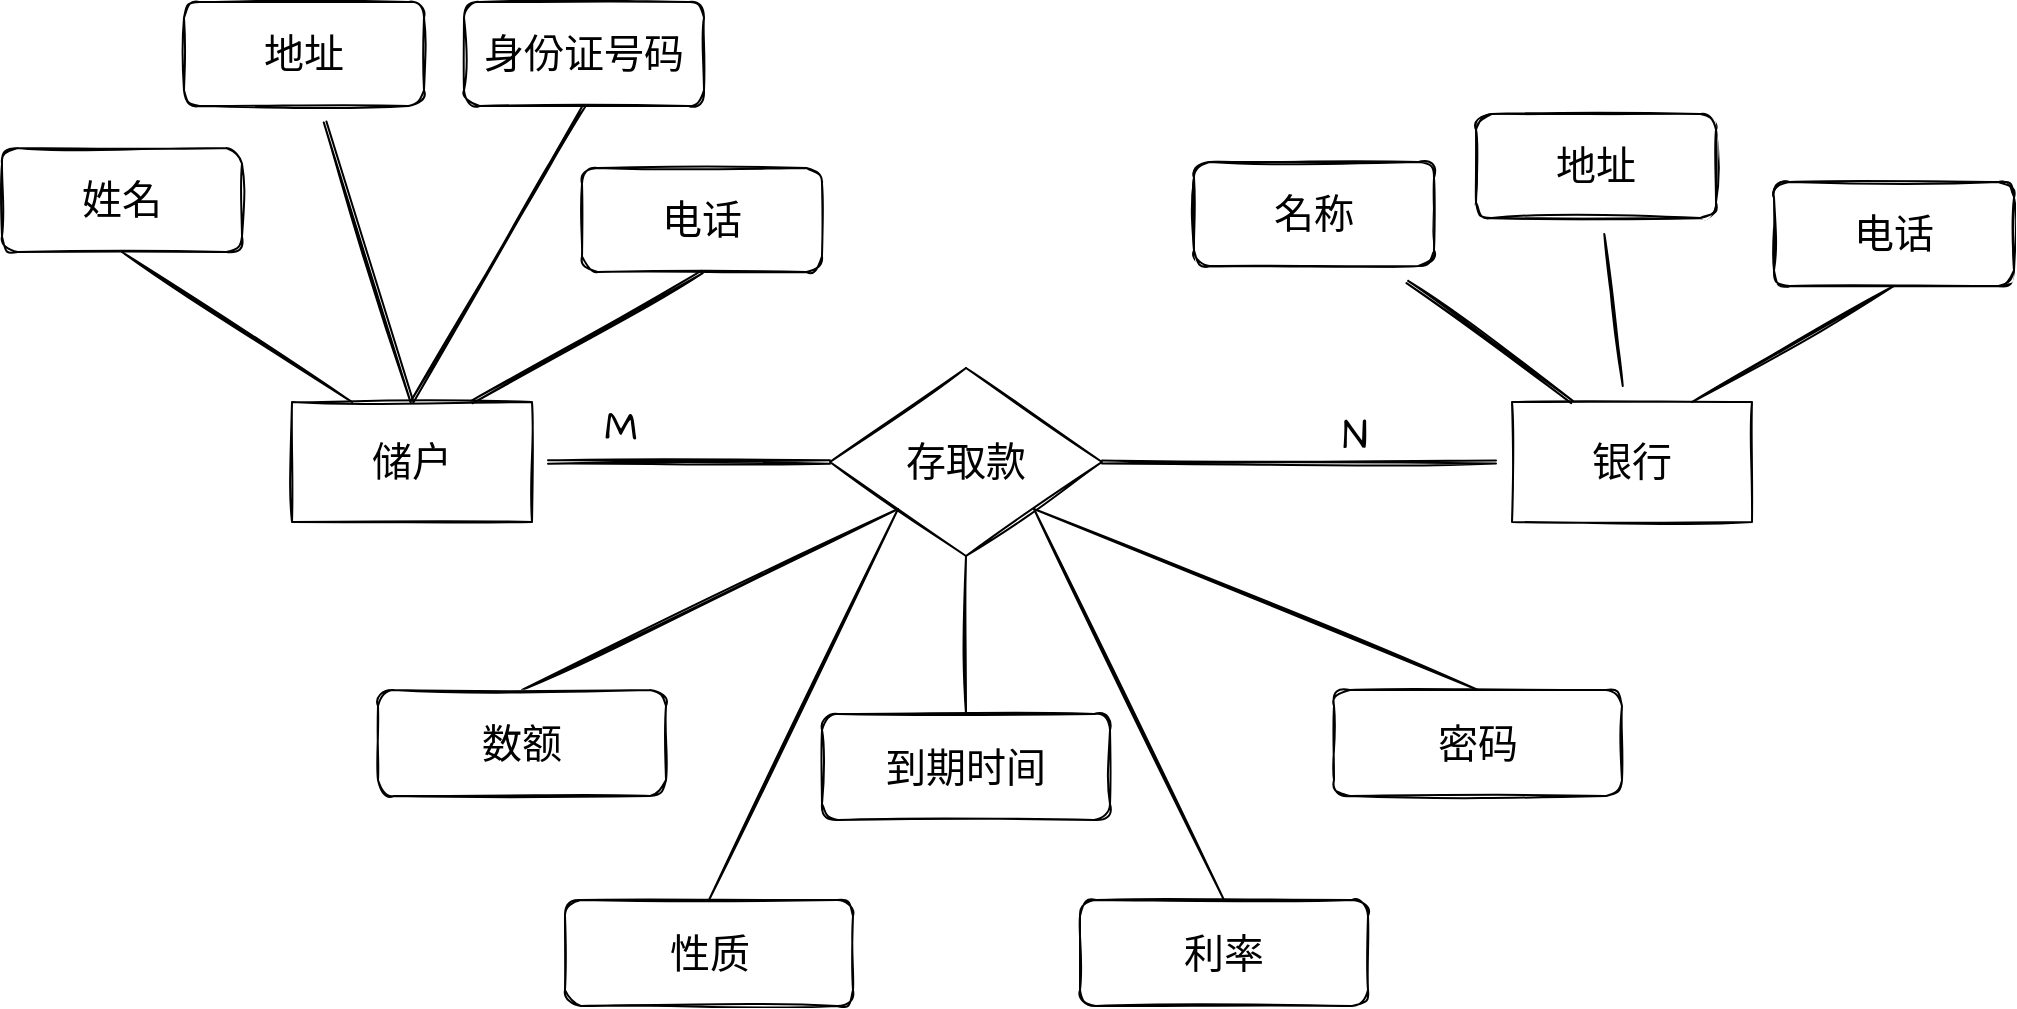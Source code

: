 <mxfile version="15.5.9" type="github">
  <diagram id="lrhLsJX2yUSMlCCj1Gpn" name="Page-1">
    <mxGraphModel dx="1584" dy="1452" grid="0" gridSize="10" guides="1" tooltips="1" connect="1" arrows="1" fold="1" page="0" pageScale="1" pageWidth="827" pageHeight="1169" math="0" shadow="0">
      <root>
        <mxCell id="0" />
        <mxCell id="1" parent="0" />
        <mxCell id="bmkUaZgau6YD2sTPp1_z-1" value="存取款" style="rhombus;whiteSpace=wrap;html=1;sketch=1;hachureGap=4;pointerEvents=0;fontFamily=Architects Daughter;fontSource=https%3A%2F%2Ffonts.googleapis.com%2Fcss%3Ffamily%3DArchitects%2BDaughter;fontSize=20;" vertex="1" parent="1">
          <mxGeometry x="277" y="137" width="136" height="94" as="geometry" />
        </mxCell>
        <mxCell id="bmkUaZgau6YD2sTPp1_z-10" value="" style="edgeStyle=none;shape=link;rounded=0;sketch=1;hachureGap=4;orthogonalLoop=1;jettySize=auto;html=1;fontFamily=Architects Daughter;fontSource=https%3A%2F%2Ffonts.googleapis.com%2Fcss%3Ffamily%3DArchitects%2BDaughter;fontSize=16;endArrow=open;sourcePerimeterSpacing=8;targetPerimeterSpacing=8;width=1.429;entryX=1;entryY=0.5;entryDx=0;entryDy=0;" edge="1" parent="1" source="bmkUaZgau6YD2sTPp1_z-2" target="bmkUaZgau6YD2sTPp1_z-1">
          <mxGeometry relative="1" as="geometry">
            <mxPoint x="486.0" y="184" as="targetPoint" />
          </mxGeometry>
        </mxCell>
        <mxCell id="bmkUaZgau6YD2sTPp1_z-2" value="银行" style="rounded=0;whiteSpace=wrap;html=1;sketch=1;hachureGap=4;pointerEvents=0;fontFamily=Architects Daughter;fontSource=https%3A%2F%2Ffonts.googleapis.com%2Fcss%3Ffamily%3DArchitects%2BDaughter;fontSize=20;" vertex="1" parent="1">
          <mxGeometry x="618" y="154" width="120" height="60" as="geometry" />
        </mxCell>
        <mxCell id="bmkUaZgau6YD2sTPp1_z-9" value="" style="edgeStyle=none;shape=link;rounded=0;sketch=1;hachureGap=4;orthogonalLoop=1;jettySize=auto;html=1;fontFamily=Architects Daughter;fontSource=https%3A%2F%2Ffonts.googleapis.com%2Fcss%3Ffamily%3DArchitects%2BDaughter;fontSize=16;endArrow=open;sourcePerimeterSpacing=8;targetPerimeterSpacing=8;width=1.667;entryX=0;entryY=0.5;entryDx=0;entryDy=0;" edge="1" parent="1" target="bmkUaZgau6YD2sTPp1_z-1">
          <mxGeometry relative="1" as="geometry">
            <mxPoint x="136" y="184" as="sourcePoint" />
            <mxPoint x="232" y="184" as="targetPoint" />
          </mxGeometry>
        </mxCell>
        <mxCell id="bmkUaZgau6YD2sTPp1_z-3" value="储户" style="rounded=0;whiteSpace=wrap;html=1;sketch=1;hachureGap=4;pointerEvents=0;fontFamily=Architects Daughter;fontSource=https%3A%2F%2Ffonts.googleapis.com%2Fcss%3Ffamily%3DArchitects%2BDaughter;fontSize=20;" vertex="1" parent="1">
          <mxGeometry x="8" y="154" width="120" height="60" as="geometry" />
        </mxCell>
        <mxCell id="bmkUaZgau6YD2sTPp1_z-6" value="M" style="text;html=1;align=center;verticalAlign=middle;resizable=0;points=[];autosize=1;strokeColor=none;fillColor=none;sketch=1;hachureGap=4;pointerEvents=0;fontFamily=Architects Daughter;fontSource=https%3A%2F%2Ffonts.googleapis.com%2Fcss%3Ffamily%3DArchitects%2BDaughter;fontSize=20;" vertex="1" parent="1">
          <mxGeometry x="157" y="152" width="29" height="28" as="geometry" />
        </mxCell>
        <mxCell id="bmkUaZgau6YD2sTPp1_z-7" value="N" style="text;html=1;align=center;verticalAlign=middle;resizable=0;points=[];autosize=1;strokeColor=none;fillColor=none;sketch=1;hachureGap=4;pointerEvents=0;fontFamily=Architects Daughter;fontSource=https%3A%2F%2Ffonts.googleapis.com%2Fcss%3Ffamily%3DArchitects%2BDaughter;fontSize=20;" vertex="1" parent="1">
          <mxGeometry x="526" y="156" width="26" height="28" as="geometry" />
        </mxCell>
        <mxCell id="bmkUaZgau6YD2sTPp1_z-15" value="" style="edgeStyle=none;shape=link;rounded=0;sketch=1;hachureGap=4;orthogonalLoop=1;jettySize=auto;html=1;fontFamily=Architects Daughter;fontSource=https%3A%2F%2Ffonts.googleapis.com%2Fcss%3Ffamily%3DArchitects%2BDaughter;fontSize=16;endArrow=open;sourcePerimeterSpacing=8;targetPerimeterSpacing=8;entryX=0.25;entryY=0;entryDx=0;entryDy=0;width=1.429;" edge="1" parent="1" source="bmkUaZgau6YD2sTPp1_z-11" target="bmkUaZgau6YD2sTPp1_z-2">
          <mxGeometry relative="1" as="geometry" />
        </mxCell>
        <mxCell id="bmkUaZgau6YD2sTPp1_z-11" value="名称" style="rounded=1;whiteSpace=wrap;html=1;sketch=1;hachureGap=4;pointerEvents=0;fontFamily=Architects Daughter;fontSource=https%3A%2F%2Ffonts.googleapis.com%2Fcss%3Ffamily%3DArchitects%2BDaughter;fontSize=20;" vertex="1" parent="1">
          <mxGeometry x="459" y="34" width="120" height="52" as="geometry" />
        </mxCell>
        <mxCell id="bmkUaZgau6YD2sTPp1_z-14" value="" style="edgeStyle=none;shape=link;rounded=0;sketch=1;hachureGap=4;orthogonalLoop=1;jettySize=auto;html=1;fontFamily=Architects Daughter;fontSource=https%3A%2F%2Ffonts.googleapis.com%2Fcss%3Ffamily%3DArchitects%2BDaughter;fontSize=16;endArrow=open;sourcePerimeterSpacing=8;targetPerimeterSpacing=8;width=0;" edge="1" parent="1" source="bmkUaZgau6YD2sTPp1_z-12" target="bmkUaZgau6YD2sTPp1_z-2">
          <mxGeometry relative="1" as="geometry" />
        </mxCell>
        <mxCell id="bmkUaZgau6YD2sTPp1_z-12" value="地址" style="rounded=1;whiteSpace=wrap;html=1;sketch=1;hachureGap=4;pointerEvents=0;fontFamily=Architects Daughter;fontSource=https%3A%2F%2Ffonts.googleapis.com%2Fcss%3Ffamily%3DArchitects%2BDaughter;fontSize=20;" vertex="1" parent="1">
          <mxGeometry x="600" y="10" width="120" height="52" as="geometry" />
        </mxCell>
        <mxCell id="bmkUaZgau6YD2sTPp1_z-16" style="edgeStyle=none;shape=link;rounded=0;sketch=1;hachureGap=4;orthogonalLoop=1;jettySize=auto;html=1;exitX=0.5;exitY=1;exitDx=0;exitDy=0;entryX=0.75;entryY=0;entryDx=0;entryDy=0;fontFamily=Architects Daughter;fontSource=https%3A%2F%2Ffonts.googleapis.com%2Fcss%3Ffamily%3DArchitects%2BDaughter;fontSize=16;endArrow=open;sourcePerimeterSpacing=8;targetPerimeterSpacing=8;width=0;" edge="1" parent="1" source="bmkUaZgau6YD2sTPp1_z-13" target="bmkUaZgau6YD2sTPp1_z-2">
          <mxGeometry relative="1" as="geometry" />
        </mxCell>
        <mxCell id="bmkUaZgau6YD2sTPp1_z-13" value="名称" style="rounded=1;whiteSpace=wrap;html=1;sketch=1;hachureGap=4;pointerEvents=0;fontFamily=Architects Daughter;fontSource=https%3A%2F%2Ffonts.googleapis.com%2Fcss%3Ffamily%3DArchitects%2BDaughter;fontSize=20;" vertex="1" parent="1">
          <mxGeometry x="749" y="44" width="120" height="52" as="geometry" />
        </mxCell>
        <mxCell id="bmkUaZgau6YD2sTPp1_z-17" value="名称" style="rounded=1;whiteSpace=wrap;html=1;sketch=1;hachureGap=4;pointerEvents=0;fontFamily=Architects Daughter;fontSource=https%3A%2F%2Ffonts.googleapis.com%2Fcss%3Ffamily%3DArchitects%2BDaughter;fontSize=20;" vertex="1" parent="1">
          <mxGeometry x="459" y="34" width="120" height="52" as="geometry" />
        </mxCell>
        <mxCell id="bmkUaZgau6YD2sTPp1_z-18" value="地址" style="rounded=1;whiteSpace=wrap;html=1;sketch=1;hachureGap=4;pointerEvents=0;fontFamily=Architects Daughter;fontSource=https%3A%2F%2Ffonts.googleapis.com%2Fcss%3Ffamily%3DArchitects%2BDaughter;fontSize=20;" vertex="1" parent="1">
          <mxGeometry x="600" y="10" width="120" height="52" as="geometry" />
        </mxCell>
        <mxCell id="bmkUaZgau6YD2sTPp1_z-19" value="电话" style="rounded=1;whiteSpace=wrap;html=1;sketch=1;hachureGap=4;pointerEvents=0;fontFamily=Architects Daughter;fontSource=https%3A%2F%2Ffonts.googleapis.com%2Fcss%3Ffamily%3DArchitects%2BDaughter;fontSize=20;" vertex="1" parent="1">
          <mxGeometry x="749" y="44" width="120" height="52" as="geometry" />
        </mxCell>
        <mxCell id="bmkUaZgau6YD2sTPp1_z-33" style="edgeStyle=none;shape=link;rounded=0;sketch=1;hachureGap=4;orthogonalLoop=1;jettySize=auto;html=1;exitX=0.5;exitY=1;exitDx=0;exitDy=0;entryX=0.25;entryY=0;entryDx=0;entryDy=0;fontFamily=Architects Daughter;fontSource=https%3A%2F%2Ffonts.googleapis.com%2Fcss%3Ffamily%3DArchitects%2BDaughter;fontSize=16;endArrow=open;sourcePerimeterSpacing=8;targetPerimeterSpacing=8;width=0;" edge="1" parent="1" source="bmkUaZgau6YD2sTPp1_z-26" target="bmkUaZgau6YD2sTPp1_z-3">
          <mxGeometry relative="1" as="geometry" />
        </mxCell>
        <mxCell id="bmkUaZgau6YD2sTPp1_z-26" value="姓名" style="rounded=1;whiteSpace=wrap;html=1;sketch=1;hachureGap=4;pointerEvents=0;fontFamily=Architects Daughter;fontSource=https%3A%2F%2Ffonts.googleapis.com%2Fcss%3Ffamily%3DArchitects%2BDaughter;fontSize=20;" vertex="1" parent="1">
          <mxGeometry x="-137" y="27" width="120" height="52" as="geometry" />
        </mxCell>
        <mxCell id="bmkUaZgau6YD2sTPp1_z-29" value="" style="edgeStyle=none;shape=link;rounded=0;sketch=1;hachureGap=4;orthogonalLoop=1;jettySize=auto;html=1;fontFamily=Architects Daughter;fontSource=https%3A%2F%2Ffonts.googleapis.com%2Fcss%3Ffamily%3DArchitects%2BDaughter;fontSize=16;endArrow=open;sourcePerimeterSpacing=8;targetPerimeterSpacing=8;width=-1.429;entryX=0.5;entryY=0;entryDx=0;entryDy=0;" edge="1" parent="1" source="bmkUaZgau6YD2sTPp1_z-27" target="bmkUaZgau6YD2sTPp1_z-3">
          <mxGeometry relative="1" as="geometry" />
        </mxCell>
        <mxCell id="bmkUaZgau6YD2sTPp1_z-27" value="地址" style="rounded=1;whiteSpace=wrap;html=1;sketch=1;hachureGap=4;pointerEvents=0;fontFamily=Architects Daughter;fontSource=https%3A%2F%2Ffonts.googleapis.com%2Fcss%3Ffamily%3DArchitects%2BDaughter;fontSize=20;" vertex="1" parent="1">
          <mxGeometry x="-46" y="-46" width="120" height="52" as="geometry" />
        </mxCell>
        <mxCell id="bmkUaZgau6YD2sTPp1_z-32" style="edgeStyle=none;shape=link;rounded=0;sketch=1;hachureGap=4;orthogonalLoop=1;jettySize=auto;html=1;exitX=0.5;exitY=1;exitDx=0;exitDy=0;entryX=0.75;entryY=0;entryDx=0;entryDy=0;fontFamily=Architects Daughter;fontSource=https%3A%2F%2Ffonts.googleapis.com%2Fcss%3Ffamily%3DArchitects%2BDaughter;fontSize=16;endArrow=open;sourcePerimeterSpacing=8;targetPerimeterSpacing=8;width=1.429;" edge="1" parent="1" source="bmkUaZgau6YD2sTPp1_z-28" target="bmkUaZgau6YD2sTPp1_z-3">
          <mxGeometry relative="1" as="geometry" />
        </mxCell>
        <mxCell id="bmkUaZgau6YD2sTPp1_z-28" value="电话" style="rounded=1;whiteSpace=wrap;html=1;sketch=1;hachureGap=4;pointerEvents=0;fontFamily=Architects Daughter;fontSource=https%3A%2F%2Ffonts.googleapis.com%2Fcss%3Ffamily%3DArchitects%2BDaughter;fontSize=20;" vertex="1" parent="1">
          <mxGeometry x="153" y="37" width="120" height="52" as="geometry" />
        </mxCell>
        <mxCell id="bmkUaZgau6YD2sTPp1_z-31" style="edgeStyle=none;shape=link;rounded=0;sketch=1;hachureGap=4;orthogonalLoop=1;jettySize=auto;html=1;exitX=0.5;exitY=1;exitDx=0;exitDy=0;entryX=0.5;entryY=0;entryDx=0;entryDy=0;fontFamily=Architects Daughter;fontSource=https%3A%2F%2Ffonts.googleapis.com%2Fcss%3Ffamily%3DArchitects%2BDaughter;fontSize=16;endArrow=open;sourcePerimeterSpacing=8;targetPerimeterSpacing=8;width=1.429;" edge="1" parent="1" source="bmkUaZgau6YD2sTPp1_z-30" target="bmkUaZgau6YD2sTPp1_z-3">
          <mxGeometry relative="1" as="geometry" />
        </mxCell>
        <mxCell id="bmkUaZgau6YD2sTPp1_z-30" value="身份证号码" style="rounded=1;whiteSpace=wrap;html=1;sketch=1;hachureGap=4;pointerEvents=0;fontFamily=Architects Daughter;fontSource=https%3A%2F%2Ffonts.googleapis.com%2Fcss%3Ffamily%3DArchitects%2BDaughter;fontSize=20;" vertex="1" parent="1">
          <mxGeometry x="94" y="-46" width="120" height="52" as="geometry" />
        </mxCell>
        <mxCell id="bmkUaZgau6YD2sTPp1_z-36" value="到期时间" style="rounded=1;whiteSpace=wrap;html=1;sketch=1;hachureGap=4;pointerEvents=0;fontFamily=Architects Daughter;fontSource=https%3A%2F%2Ffonts.googleapis.com%2Fcss%3Ffamily%3DArchitects%2BDaughter;fontSize=20;" vertex="1" parent="1">
          <mxGeometry x="273" y="310" width="144" height="53" as="geometry" />
        </mxCell>
        <mxCell id="bmkUaZgau6YD2sTPp1_z-42" style="edgeStyle=none;shape=link;rounded=0;sketch=1;hachureGap=4;orthogonalLoop=1;jettySize=auto;html=1;exitX=0.5;exitY=0;exitDx=0;exitDy=0;entryX=0;entryY=1;entryDx=0;entryDy=0;fontFamily=Architects Daughter;fontSource=https%3A%2F%2Ffonts.googleapis.com%2Fcss%3Ffamily%3DArchitects%2BDaughter;fontSize=16;endArrow=open;sourcePerimeterSpacing=8;targetPerimeterSpacing=8;width=0;" edge="1" parent="1" source="bmkUaZgau6YD2sTPp1_z-37" target="bmkUaZgau6YD2sTPp1_z-1">
          <mxGeometry relative="1" as="geometry" />
        </mxCell>
        <mxCell id="bmkUaZgau6YD2sTPp1_z-37" value="数额" style="rounded=1;whiteSpace=wrap;html=1;sketch=1;hachureGap=4;pointerEvents=0;fontFamily=Architects Daughter;fontSource=https%3A%2F%2Ffonts.googleapis.com%2Fcss%3Ffamily%3DArchitects%2BDaughter;fontSize=20;" vertex="1" parent="1">
          <mxGeometry x="51" y="298" width="144" height="53" as="geometry" />
        </mxCell>
        <mxCell id="bmkUaZgau6YD2sTPp1_z-38" value="性质" style="rounded=1;whiteSpace=wrap;html=1;sketch=1;hachureGap=4;pointerEvents=0;fontFamily=Architects Daughter;fontSource=https%3A%2F%2Ffonts.googleapis.com%2Fcss%3Ffamily%3DArchitects%2BDaughter;fontSize=20;" vertex="1" parent="1">
          <mxGeometry x="144.5" y="403" width="144" height="53" as="geometry" />
        </mxCell>
        <mxCell id="bmkUaZgau6YD2sTPp1_z-40" value="利率" style="rounded=1;whiteSpace=wrap;html=1;sketch=1;hachureGap=4;pointerEvents=0;fontFamily=Architects Daughter;fontSource=https%3A%2F%2Ffonts.googleapis.com%2Fcss%3Ffamily%3DArchitects%2BDaughter;fontSize=20;" vertex="1" parent="1">
          <mxGeometry x="402" y="403" width="144" height="53" as="geometry" />
        </mxCell>
        <mxCell id="bmkUaZgau6YD2sTPp1_z-41" value="密码" style="rounded=1;whiteSpace=wrap;html=1;sketch=1;hachureGap=4;pointerEvents=0;fontFamily=Architects Daughter;fontSource=https%3A%2F%2Ffonts.googleapis.com%2Fcss%3Ffamily%3DArchitects%2BDaughter;fontSize=20;" vertex="1" parent="1">
          <mxGeometry x="529" y="298" width="144" height="53" as="geometry" />
        </mxCell>
        <mxCell id="bmkUaZgau6YD2sTPp1_z-43" style="edgeStyle=none;shape=link;rounded=0;sketch=1;hachureGap=4;orthogonalLoop=1;jettySize=auto;html=1;exitX=0.5;exitY=0;exitDx=0;exitDy=0;entryX=0;entryY=1;entryDx=0;entryDy=0;fontFamily=Architects Daughter;fontSource=https%3A%2F%2Ffonts.googleapis.com%2Fcss%3Ffamily%3DArchitects%2BDaughter;fontSize=16;endArrow=open;sourcePerimeterSpacing=8;targetPerimeterSpacing=8;width=0;" edge="1" parent="1" source="bmkUaZgau6YD2sTPp1_z-38" target="bmkUaZgau6YD2sTPp1_z-1">
          <mxGeometry relative="1" as="geometry">
            <mxPoint x="154" y="340.5" as="sourcePoint" />
            <mxPoint x="342" y="250.0" as="targetPoint" />
          </mxGeometry>
        </mxCell>
        <mxCell id="bmkUaZgau6YD2sTPp1_z-44" style="edgeStyle=none;shape=link;rounded=0;sketch=1;hachureGap=4;orthogonalLoop=1;jettySize=auto;html=1;exitX=0.5;exitY=0;exitDx=0;exitDy=0;entryX=0.5;entryY=1;entryDx=0;entryDy=0;fontFamily=Architects Daughter;fontSource=https%3A%2F%2Ffonts.googleapis.com%2Fcss%3Ffamily%3DArchitects%2BDaughter;fontSize=16;endArrow=open;sourcePerimeterSpacing=8;targetPerimeterSpacing=8;width=0;" edge="1" parent="1" source="bmkUaZgau6YD2sTPp1_z-36" target="bmkUaZgau6YD2sTPp1_z-1">
          <mxGeometry relative="1" as="geometry">
            <mxPoint x="143" y="318" as="sourcePoint" />
            <mxPoint x="331" y="227.5" as="targetPoint" />
          </mxGeometry>
        </mxCell>
        <mxCell id="bmkUaZgau6YD2sTPp1_z-45" style="edgeStyle=none;shape=link;rounded=0;sketch=1;hachureGap=4;orthogonalLoop=1;jettySize=auto;html=1;exitX=0.5;exitY=0;exitDx=0;exitDy=0;entryX=1;entryY=1;entryDx=0;entryDy=0;fontFamily=Architects Daughter;fontSource=https%3A%2F%2Ffonts.googleapis.com%2Fcss%3Ffamily%3DArchitects%2BDaughter;fontSize=16;endArrow=open;sourcePerimeterSpacing=8;targetPerimeterSpacing=8;width=0;" edge="1" parent="1" source="bmkUaZgau6YD2sTPp1_z-40" target="bmkUaZgau6YD2sTPp1_z-1">
          <mxGeometry relative="1" as="geometry">
            <mxPoint x="153" y="328" as="sourcePoint" />
            <mxPoint x="341" y="237.5" as="targetPoint" />
          </mxGeometry>
        </mxCell>
        <mxCell id="bmkUaZgau6YD2sTPp1_z-46" style="edgeStyle=none;shape=link;rounded=0;sketch=1;hachureGap=4;orthogonalLoop=1;jettySize=auto;html=1;exitX=0.5;exitY=0;exitDx=0;exitDy=0;entryX=1;entryY=1;entryDx=0;entryDy=0;fontFamily=Architects Daughter;fontSource=https%3A%2F%2Ffonts.googleapis.com%2Fcss%3Ffamily%3DArchitects%2BDaughter;fontSize=16;endArrow=open;sourcePerimeterSpacing=8;targetPerimeterSpacing=8;width=0;" edge="1" parent="1" source="bmkUaZgau6YD2sTPp1_z-41" target="bmkUaZgau6YD2sTPp1_z-1">
          <mxGeometry relative="1" as="geometry">
            <mxPoint x="484" y="413" as="sourcePoint" />
            <mxPoint x="389" y="217.5" as="targetPoint" />
          </mxGeometry>
        </mxCell>
      </root>
    </mxGraphModel>
  </diagram>
</mxfile>
